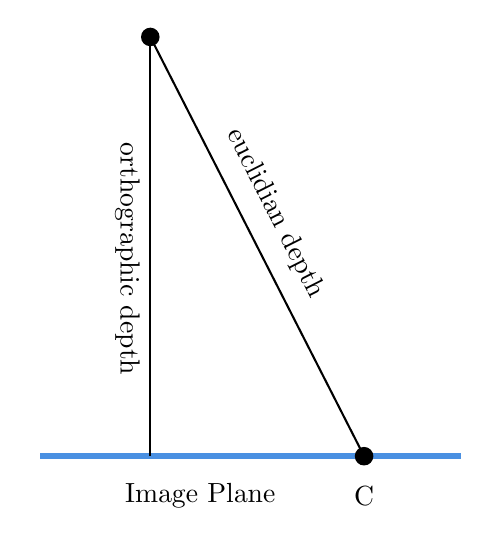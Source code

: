\tikzset{every picture/.style={line width=0.75pt}} %set default line width to 0.75pt        

\begin{tikzpicture}[x=0.75pt,y=0.75pt,yscale=-1,xscale=1]
%uncomment if require: \path (0,300); %set diagram left start at 0, and has height of 300

%Straight Lines [id:da4352835258494677] 
\draw [color={rgb, 255:red, 74; green, 144; blue, 226 }  ,draw opacity=1 ][line width=2.25]    (173.83,252) -- (376.83,252) ;


%Flowchart: Connector [id:dp7899195950713407] 
\draw  [fill={rgb, 255:red, 0; green, 0; blue, 0 }  ,fill opacity=1 ] (326,252) .. controls (326,249.81) and (327.77,248.04) .. (329.96,248.04) .. controls (332.14,248.04) and (333.92,249.81) .. (333.92,252) .. controls (333.92,254.19) and (332.14,255.96) .. (329.96,255.96) .. controls (327.77,255.96) and (326,254.19) .. (326,252) -- cycle ;
%Flowchart: Connector [id:dp5223576666610675] 
\draw  [fill={rgb, 255:red, 0; green, 0; blue, 0 }  ,fill opacity=1 ] (223,50) .. controls (223,47.81) and (224.77,46.04) .. (226.96,46.04) .. controls (229.14,46.04) and (230.92,47.81) .. (230.92,50) .. controls (230.92,52.19) and (229.14,53.96) .. (226.96,53.96) .. controls (224.77,53.96) and (223,52.19) .. (223,50) -- cycle ;
%Straight Lines [id:da7852815672316228] 
\draw    (226.96,50) -- (226.96,252) ;


%Straight Lines [id:da3653242786315575] 
\draw    (226.96,50) -- (329.96,252) ;



% Text Node
\draw (251,271) node  [align=left] {Image Plane};
% Text Node
\draw (330,271) node  [align=left] {C};
% Text Node
\draw (215.96,157) node [rotate=-90] [align=left] {orthographic depth};
% Text Node
\draw (287,135) node [rotate=-63.14] [align=left] {euclidian depth};

\end{tikzpicture}
